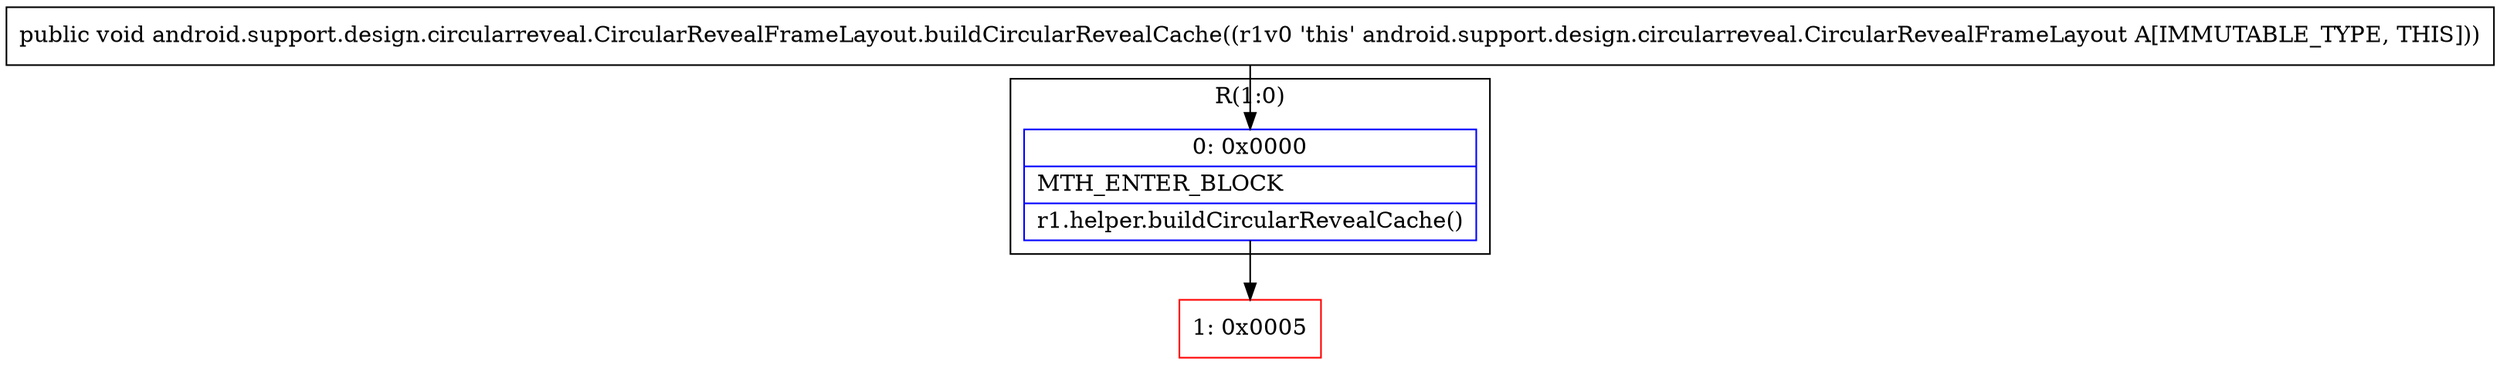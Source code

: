 digraph "CFG forandroid.support.design.circularreveal.CircularRevealFrameLayout.buildCircularRevealCache()V" {
subgraph cluster_Region_4587732 {
label = "R(1:0)";
node [shape=record,color=blue];
Node_0 [shape=record,label="{0\:\ 0x0000|MTH_ENTER_BLOCK\l|r1.helper.buildCircularRevealCache()\l}"];
}
Node_1 [shape=record,color=red,label="{1\:\ 0x0005}"];
MethodNode[shape=record,label="{public void android.support.design.circularreveal.CircularRevealFrameLayout.buildCircularRevealCache((r1v0 'this' android.support.design.circularreveal.CircularRevealFrameLayout A[IMMUTABLE_TYPE, THIS])) }"];
MethodNode -> Node_0;
Node_0 -> Node_1;
}

